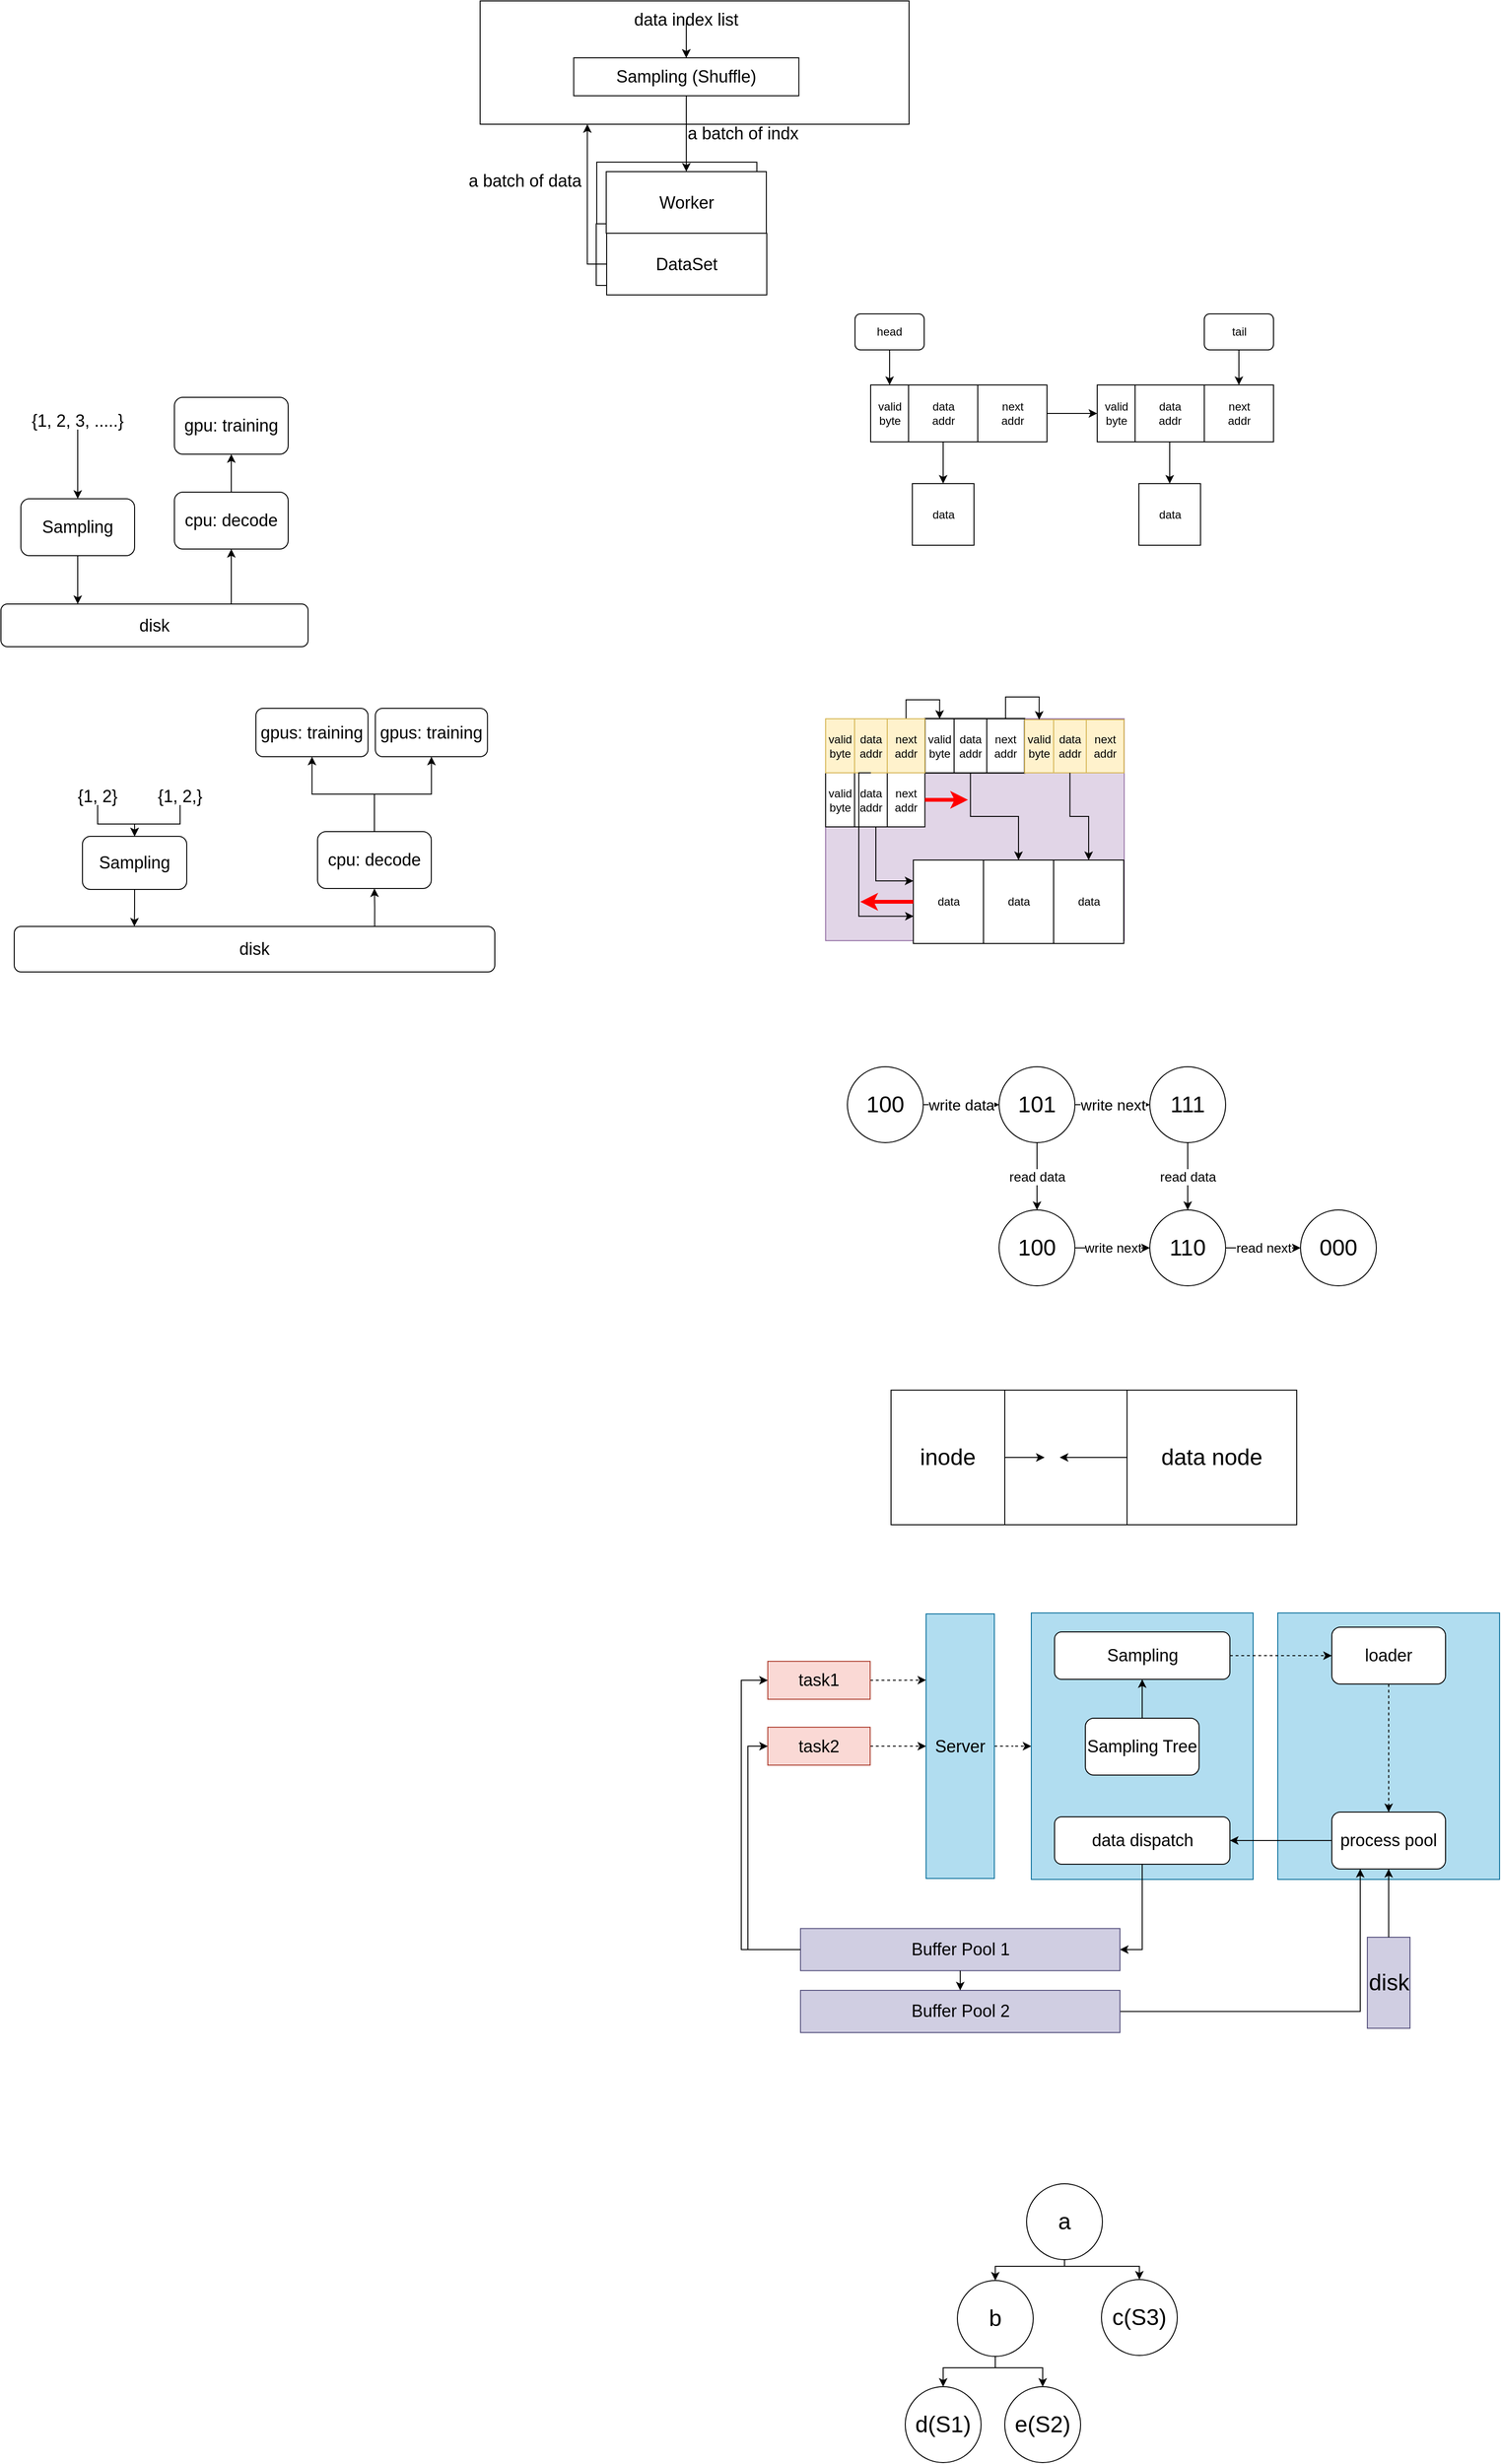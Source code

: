 <mxfile version="14.4.6" type="github">
  <diagram id="9_1sO07OhJ9FRKc1vzgv" name="Page-1">
    <mxGraphModel dx="1715" dy="514" grid="0" gridSize="10" guides="1" tooltips="1" connect="1" arrows="1" fold="1" page="1" pageScale="1" pageWidth="850" pageHeight="1100" math="0" shadow="0">
      <root>
        <mxCell id="0" />
        <mxCell id="1" parent="0" />
        <mxCell id="UMwyM1W5Pn3s6P2YmB9g-111" value="" style="rounded=0;whiteSpace=wrap;html=1;fillColor=#e1d5e7;strokeColor=#9673a6;" parent="1" vertex="1">
          <mxGeometry x="110" y="772" width="315" height="234" as="geometry" />
        </mxCell>
        <mxCell id="2XTefIz1HCk_Dmgl4uMw-26" value="" style="rounded=0;whiteSpace=wrap;html=1;" parent="1" vertex="1">
          <mxGeometry x="-254.49" y="15" width="452.49" height="130" as="geometry" />
        </mxCell>
        <mxCell id="2XTefIz1HCk_Dmgl4uMw-6" style="edgeStyle=orthogonalEdgeStyle;rounded=0;orthogonalLoop=1;jettySize=auto;html=1;entryX=0.5;entryY=0;entryDx=0;entryDy=0;" parent="1" source="2XTefIz1HCk_Dmgl4uMw-3" target="2XTefIz1HCk_Dmgl4uMw-5" edge="1">
          <mxGeometry relative="1" as="geometry" />
        </mxCell>
        <mxCell id="2XTefIz1HCk_Dmgl4uMw-15" value="" style="edgeStyle=orthogonalEdgeStyle;rounded=0;orthogonalLoop=1;jettySize=auto;html=1;" parent="1" source="2XTefIz1HCk_Dmgl4uMw-3" target="2XTefIz1HCk_Dmgl4uMw-5" edge="1">
          <mxGeometry relative="1" as="geometry" />
        </mxCell>
        <mxCell id="2XTefIz1HCk_Dmgl4uMw-3" value="&lt;font style=&quot;font-size: 18px&quot;&gt;data index list&lt;/font&gt;" style="text;html=1;strokeColor=none;fillColor=none;align=center;verticalAlign=middle;whiteSpace=wrap;rounded=0;" parent="1" vertex="1">
          <mxGeometry x="-112" y="35" width="150" as="geometry" />
        </mxCell>
        <mxCell id="2XTefIz1HCk_Dmgl4uMw-5" value="&lt;font style=&quot;font-size: 18px&quot;&gt;Sampling (Shuffle)&lt;/font&gt;" style="rounded=0;whiteSpace=wrap;html=1;" parent="1" vertex="1">
          <mxGeometry x="-155.75" y="75" width="237.5" height="40" as="geometry" />
        </mxCell>
        <mxCell id="2XTefIz1HCk_Dmgl4uMw-19" value="&lt;font style=&quot;font-size: 18px&quot;&gt;a batch of indx&lt;/font&gt;" style="text;html=1;strokeColor=none;fillColor=none;align=center;verticalAlign=middle;whiteSpace=wrap;rounded=0;" parent="1" vertex="1">
          <mxGeometry x="-52" y="155" width="150" as="geometry" />
        </mxCell>
        <mxCell id="2XTefIz1HCk_Dmgl4uMw-30" value="&lt;font style=&quot;font-size: 18px&quot;&gt;a batch of data&lt;/font&gt;" style="text;html=1;strokeColor=none;fillColor=none;align=center;verticalAlign=middle;whiteSpace=wrap;rounded=0;" parent="1" vertex="1">
          <mxGeometry x="-282" y="205" width="150" as="geometry" />
        </mxCell>
        <mxCell id="2XTefIz1HCk_Dmgl4uMw-40" value="" style="group" parent="1" vertex="1" connectable="0">
          <mxGeometry x="-132.0" y="185" width="179.92" height="140" as="geometry" />
        </mxCell>
        <mxCell id="2XTefIz1HCk_Dmgl4uMw-38" value="&lt;span style=&quot;font-size: 18px&quot;&gt;Worker&lt;/span&gt;" style="rounded=0;whiteSpace=wrap;html=1;" parent="2XTefIz1HCk_Dmgl4uMw-40" vertex="1">
          <mxGeometry y="65" width="168.91" height="65" as="geometry" />
        </mxCell>
        <mxCell id="2XTefIz1HCk_Dmgl4uMw-35" value="&lt;span style=&quot;font-size: 18px&quot;&gt;Worker&lt;/span&gt;" style="rounded=0;whiteSpace=wrap;html=1;" parent="2XTefIz1HCk_Dmgl4uMw-40" vertex="1">
          <mxGeometry x="0.55" width="168.91" height="65" as="geometry" />
        </mxCell>
        <mxCell id="2XTefIz1HCk_Dmgl4uMw-36" value="&lt;span style=&quot;font-size: 18px&quot;&gt;Worker&lt;/span&gt;" style="rounded=0;whiteSpace=wrap;html=1;" parent="2XTefIz1HCk_Dmgl4uMw-40" vertex="1">
          <mxGeometry x="10.55" y="10" width="168.91" height="65" as="geometry" />
        </mxCell>
        <mxCell id="2XTefIz1HCk_Dmgl4uMw-37" value="&lt;span style=&quot;font-size: 18px&quot;&gt;DataSet&lt;/span&gt;" style="rounded=0;whiteSpace=wrap;html=1;" parent="2XTefIz1HCk_Dmgl4uMw-40" vertex="1">
          <mxGeometry x="11.01" y="75" width="168.91" height="65" as="geometry" />
        </mxCell>
        <mxCell id="2XTefIz1HCk_Dmgl4uMw-39" style="edgeStyle=orthogonalEdgeStyle;rounded=0;orthogonalLoop=1;jettySize=auto;html=1;exitX=0.5;exitY=1;exitDx=0;exitDy=0;" parent="1" source="2XTefIz1HCk_Dmgl4uMw-5" target="2XTefIz1HCk_Dmgl4uMw-36" edge="1">
          <mxGeometry relative="1" as="geometry" />
        </mxCell>
        <mxCell id="2XTefIz1HCk_Dmgl4uMw-42" style="edgeStyle=orthogonalEdgeStyle;rounded=0;orthogonalLoop=1;jettySize=auto;html=1;entryX=0.25;entryY=1;entryDx=0;entryDy=0;" parent="1" source="2XTefIz1HCk_Dmgl4uMw-37" target="2XTefIz1HCk_Dmgl4uMw-26" edge="1">
          <mxGeometry relative="1" as="geometry">
            <Array as="points">
              <mxPoint x="-141" y="293" />
            </Array>
          </mxGeometry>
        </mxCell>
        <mxCell id="2XTefIz1HCk_Dmgl4uMw-68" value="&lt;font size=&quot;3&quot;&gt;write data&lt;/font&gt;" style="edgeStyle=orthogonalEdgeStyle;rounded=0;orthogonalLoop=1;jettySize=auto;html=1;entryX=0;entryY=0.5;entryDx=0;entryDy=0;" parent="1" source="2XTefIz1HCk_Dmgl4uMw-62" target="2XTefIz1HCk_Dmgl4uMw-63" edge="1">
          <mxGeometry relative="1" as="geometry">
            <Array as="points">
              <mxPoint x="290" y="1179" />
              <mxPoint x="290" y="1179" />
            </Array>
          </mxGeometry>
        </mxCell>
        <mxCell id="2XTefIz1HCk_Dmgl4uMw-62" value="&lt;font style=&quot;font-size: 24px&quot;&gt;100&lt;/font&gt;" style="ellipse;whiteSpace=wrap;html=1;aspect=fixed;" parent="1" vertex="1">
          <mxGeometry x="133" y="1139" width="80" height="80" as="geometry" />
        </mxCell>
        <mxCell id="2XTefIz1HCk_Dmgl4uMw-69" value="&lt;font size=&quot;3&quot;&gt;write next&lt;/font&gt;" style="edgeStyle=orthogonalEdgeStyle;rounded=0;orthogonalLoop=1;jettySize=auto;html=1;" parent="1" source="2XTefIz1HCk_Dmgl4uMw-63" target="2XTefIz1HCk_Dmgl4uMw-65" edge="1">
          <mxGeometry relative="1" as="geometry" />
        </mxCell>
        <mxCell id="2XTefIz1HCk_Dmgl4uMw-70" value="&lt;font style=&quot;font-size: 14px&quot;&gt;read data&lt;/font&gt;" style="edgeStyle=orthogonalEdgeStyle;rounded=0;orthogonalLoop=1;jettySize=auto;html=1;" parent="1" source="2XTefIz1HCk_Dmgl4uMw-63" target="2XTefIz1HCk_Dmgl4uMw-64" edge="1">
          <mxGeometry relative="1" as="geometry" />
        </mxCell>
        <mxCell id="2XTefIz1HCk_Dmgl4uMw-63" value="&lt;font style=&quot;font-size: 24px&quot;&gt;101&lt;/font&gt;" style="ellipse;whiteSpace=wrap;html=1;aspect=fixed;" parent="1" vertex="1">
          <mxGeometry x="293" y="1139" width="80" height="80" as="geometry" />
        </mxCell>
        <mxCell id="2XTefIz1HCk_Dmgl4uMw-71" value="&lt;font style=&quot;font-size: 14px&quot;&gt;write next&lt;/font&gt;" style="edgeStyle=orthogonalEdgeStyle;rounded=0;orthogonalLoop=1;jettySize=auto;html=1;" parent="1" source="2XTefIz1HCk_Dmgl4uMw-64" target="2XTefIz1HCk_Dmgl4uMw-66" edge="1">
          <mxGeometry relative="1" as="geometry" />
        </mxCell>
        <mxCell id="2XTefIz1HCk_Dmgl4uMw-64" value="&lt;font style=&quot;font-size: 24px&quot;&gt;100&lt;/font&gt;" style="ellipse;whiteSpace=wrap;html=1;aspect=fixed;" parent="1" vertex="1">
          <mxGeometry x="293" y="1290" width="80" height="80" as="geometry" />
        </mxCell>
        <mxCell id="2XTefIz1HCk_Dmgl4uMw-72" value="&lt;font style=&quot;font-size: 14px&quot;&gt;read data&lt;/font&gt;" style="edgeStyle=orthogonalEdgeStyle;rounded=0;orthogonalLoop=1;jettySize=auto;html=1;entryX=0.5;entryY=0;entryDx=0;entryDy=0;" parent="1" source="2XTefIz1HCk_Dmgl4uMw-65" target="2XTefIz1HCk_Dmgl4uMw-66" edge="1">
          <mxGeometry relative="1" as="geometry" />
        </mxCell>
        <mxCell id="2XTefIz1HCk_Dmgl4uMw-65" value="&lt;font style=&quot;font-size: 24px&quot;&gt;111&lt;/font&gt;" style="ellipse;whiteSpace=wrap;html=1;aspect=fixed;" parent="1" vertex="1">
          <mxGeometry x="452" y="1139" width="80" height="80" as="geometry" />
        </mxCell>
        <mxCell id="2XTefIz1HCk_Dmgl4uMw-74" value="&lt;font style=&quot;font-size: 14px&quot;&gt;read next&lt;/font&gt;" style="edgeStyle=orthogonalEdgeStyle;rounded=0;orthogonalLoop=1;jettySize=auto;html=1;entryX=0;entryY=0.5;entryDx=0;entryDy=0;" parent="1" source="2XTefIz1HCk_Dmgl4uMw-66" target="2XTefIz1HCk_Dmgl4uMw-67" edge="1">
          <mxGeometry relative="1" as="geometry" />
        </mxCell>
        <mxCell id="2XTefIz1HCk_Dmgl4uMw-66" value="&lt;font style=&quot;font-size: 24px&quot;&gt;110&lt;/font&gt;" style="ellipse;whiteSpace=wrap;html=1;aspect=fixed;" parent="1" vertex="1">
          <mxGeometry x="452" y="1290" width="80" height="80" as="geometry" />
        </mxCell>
        <mxCell id="2XTefIz1HCk_Dmgl4uMw-67" value="&lt;font style=&quot;font-size: 24px&quot;&gt;000&lt;/font&gt;" style="ellipse;whiteSpace=wrap;html=1;aspect=fixed;" parent="1" vertex="1">
          <mxGeometry x="611" y="1290" width="80" height="80" as="geometry" />
        </mxCell>
        <mxCell id="2XTefIz1HCk_Dmgl4uMw-75" value="" style="rounded=0;whiteSpace=wrap;html=1;" parent="1" vertex="1">
          <mxGeometry x="179" y="1480" width="367" height="142" as="geometry" />
        </mxCell>
        <mxCell id="2XTefIz1HCk_Dmgl4uMw-79" style="edgeStyle=orthogonalEdgeStyle;rounded=0;orthogonalLoop=1;jettySize=auto;html=1;exitX=1;exitY=0.5;exitDx=0;exitDy=0;" parent="1" source="2XTefIz1HCk_Dmgl4uMw-76" edge="1">
          <mxGeometry relative="1" as="geometry">
            <mxPoint x="341" y="1551" as="targetPoint" />
          </mxGeometry>
        </mxCell>
        <mxCell id="2XTefIz1HCk_Dmgl4uMw-76" value="&lt;font style=&quot;font-size: 24px&quot;&gt;inode&lt;/font&gt;" style="rounded=0;whiteSpace=wrap;html=1;" parent="1" vertex="1">
          <mxGeometry x="179" y="1480" width="120" height="142" as="geometry" />
        </mxCell>
        <mxCell id="2XTefIz1HCk_Dmgl4uMw-80" style="edgeStyle=orthogonalEdgeStyle;rounded=0;orthogonalLoop=1;jettySize=auto;html=1;exitX=0;exitY=0.5;exitDx=0;exitDy=0;" parent="1" source="2XTefIz1HCk_Dmgl4uMw-77" edge="1">
          <mxGeometry relative="1" as="geometry">
            <mxPoint x="357" y="1551" as="targetPoint" />
          </mxGeometry>
        </mxCell>
        <mxCell id="2XTefIz1HCk_Dmgl4uMw-77" value="&lt;font style=&quot;font-size: 24px&quot;&gt;data node&lt;/font&gt;" style="rounded=0;whiteSpace=wrap;html=1;" parent="1" vertex="1">
          <mxGeometry x="428" y="1480" width="179" height="142" as="geometry" />
        </mxCell>
        <mxCell id="2XTefIz1HCk_Dmgl4uMw-130" value="" style="group" parent="1" vertex="1" connectable="0">
          <mxGeometry x="21" y="1715" width="800" height="442" as="geometry" />
        </mxCell>
        <mxCell id="2XTefIz1HCk_Dmgl4uMw-94" value="" style="group" parent="2XTefIz1HCk_Dmgl4uMw-130" vertex="1" connectable="0">
          <mxGeometry x="170" width="630" height="442" as="geometry" />
        </mxCell>
        <mxCell id="2XTefIz1HCk_Dmgl4uMw-100" style="edgeStyle=orthogonalEdgeStyle;rounded=0;jumpSize=6;orthogonalLoop=1;jettySize=auto;html=1;entryX=0;entryY=0.5;entryDx=0;entryDy=0;dashed=1;startSize=6;endArrow=classic;endFill=1;endSize=6;" parent="2XTefIz1HCk_Dmgl4uMw-94" source="2XTefIz1HCk_Dmgl4uMw-81" target="2XTefIz1HCk_Dmgl4uMw-82" edge="1">
          <mxGeometry relative="1" as="geometry" />
        </mxCell>
        <mxCell id="2XTefIz1HCk_Dmgl4uMw-81" value="&lt;font style=&quot;font-size: 18px&quot;&gt;Server&lt;/font&gt;" style="rounded=0;whiteSpace=wrap;html=1;fillColor=#b1ddf0;strokeColor=#10739e;" parent="2XTefIz1HCk_Dmgl4uMw-94" vertex="1">
          <mxGeometry x="25" y="1" width="72" height="279" as="geometry" />
        </mxCell>
        <mxCell id="2XTefIz1HCk_Dmgl4uMw-82" value="" style="rounded=0;whiteSpace=wrap;html=1;fillColor=#b1ddf0;strokeColor=#10739e;" parent="2XTefIz1HCk_Dmgl4uMw-94" vertex="1">
          <mxGeometry x="136" width="234" height="281" as="geometry" />
        </mxCell>
        <mxCell id="2XTefIz1HCk_Dmgl4uMw-85" value="&lt;font style=&quot;font-size: 18px&quot;&gt;Sampling&lt;/font&gt;" style="rounded=1;whiteSpace=wrap;html=1;" parent="2XTefIz1HCk_Dmgl4uMw-94" vertex="1">
          <mxGeometry x="160.5" y="20" width="185" height="50" as="geometry" />
        </mxCell>
        <mxCell id="2XTefIz1HCk_Dmgl4uMw-127" style="edgeStyle=orthogonalEdgeStyle;rounded=0;jumpSize=6;orthogonalLoop=1;jettySize=auto;html=1;entryX=1;entryY=0.5;entryDx=0;entryDy=0;startSize=6;endArrow=classic;endFill=1;endSize=6;" parent="2XTefIz1HCk_Dmgl4uMw-94" source="2XTefIz1HCk_Dmgl4uMw-86" target="2XTefIz1HCk_Dmgl4uMw-93" edge="1">
          <mxGeometry relative="1" as="geometry" />
        </mxCell>
        <mxCell id="2XTefIz1HCk_Dmgl4uMw-86" value="&lt;font style=&quot;font-size: 18px&quot;&gt;data dispatch&lt;/font&gt;" style="rounded=1;whiteSpace=wrap;html=1;" parent="2XTefIz1HCk_Dmgl4uMw-94" vertex="1">
          <mxGeometry x="160.5" y="215" width="185" height="50" as="geometry" />
        </mxCell>
        <mxCell id="2XTefIz1HCk_Dmgl4uMw-87" value="" style="rounded=0;whiteSpace=wrap;html=1;fillColor=#b1ddf0;strokeColor=#10739e;" parent="2XTefIz1HCk_Dmgl4uMw-94" vertex="1">
          <mxGeometry x="396" width="234" height="281" as="geometry" />
        </mxCell>
        <mxCell id="2XTefIz1HCk_Dmgl4uMw-123" style="edgeStyle=orthogonalEdgeStyle;rounded=0;jumpSize=6;orthogonalLoop=1;jettySize=auto;html=1;dashed=1;startSize=6;endArrow=classic;endFill=1;endSize=6;" parent="2XTefIz1HCk_Dmgl4uMw-94" source="2XTefIz1HCk_Dmgl4uMw-89" target="2XTefIz1HCk_Dmgl4uMw-90" edge="1">
          <mxGeometry relative="1" as="geometry" />
        </mxCell>
        <mxCell id="2XTefIz1HCk_Dmgl4uMw-89" value="&lt;font style=&quot;font-size: 18px&quot;&gt;loader&lt;/font&gt;" style="rounded=1;whiteSpace=wrap;html=1;" parent="2XTefIz1HCk_Dmgl4uMw-94" vertex="1">
          <mxGeometry x="453" y="15" width="120" height="60" as="geometry" />
        </mxCell>
        <mxCell id="2XTefIz1HCk_Dmgl4uMw-124" style="edgeStyle=orthogonalEdgeStyle;rounded=0;jumpSize=6;orthogonalLoop=1;jettySize=auto;html=1;entryX=1;entryY=0.5;entryDx=0;entryDy=0;startSize=6;endArrow=classic;endFill=1;endSize=6;" parent="2XTefIz1HCk_Dmgl4uMw-94" source="2XTefIz1HCk_Dmgl4uMw-90" target="2XTefIz1HCk_Dmgl4uMw-86" edge="1">
          <mxGeometry relative="1" as="geometry" />
        </mxCell>
        <mxCell id="2XTefIz1HCk_Dmgl4uMw-90" value="&lt;font style=&quot;font-size: 18px&quot;&gt;process pool&lt;/font&gt;" style="rounded=1;whiteSpace=wrap;html=1;" parent="2XTefIz1HCk_Dmgl4uMw-94" vertex="1">
          <mxGeometry x="453" y="210" width="120" height="60" as="geometry" />
        </mxCell>
        <mxCell id="2XTefIz1HCk_Dmgl4uMw-93" value="&lt;font style=&quot;font-size: 18px&quot;&gt;Buffer Pool 1&lt;/font&gt;" style="rounded=0;whiteSpace=wrap;html=1;fillColor=#d0cee2;strokeColor=#56517e;" parent="2XTefIz1HCk_Dmgl4uMw-94" vertex="1">
          <mxGeometry x="-107.5" y="332.75" width="337" height="44.5" as="geometry" />
        </mxCell>
        <mxCell id="2XTefIz1HCk_Dmgl4uMw-119" style="edgeStyle=orthogonalEdgeStyle;rounded=0;jumpSize=6;orthogonalLoop=1;jettySize=auto;html=1;entryX=0;entryY=0.5;entryDx=0;entryDy=0;dashed=1;startSize=6;endArrow=classic;endFill=1;endSize=6;" parent="2XTefIz1HCk_Dmgl4uMw-94" source="2XTefIz1HCk_Dmgl4uMw-85" target="2XTefIz1HCk_Dmgl4uMw-89" edge="1">
          <mxGeometry relative="1" as="geometry" />
        </mxCell>
        <mxCell id="geJMSuZulplkEZxOENzH-71" style="edgeStyle=orthogonalEdgeStyle;rounded=0;orthogonalLoop=1;jettySize=auto;html=1;" edge="1" parent="2XTefIz1HCk_Dmgl4uMw-94" source="geJMSuZulplkEZxOENzH-69" target="2XTefIz1HCk_Dmgl4uMw-85">
          <mxGeometry relative="1" as="geometry" />
        </mxCell>
        <mxCell id="geJMSuZulplkEZxOENzH-69" value="&lt;font style=&quot;font-size: 18px&quot;&gt;Sampling Tree&lt;/font&gt;" style="rounded=1;whiteSpace=wrap;html=1;" vertex="1" parent="2XTefIz1HCk_Dmgl4uMw-94">
          <mxGeometry x="193" y="111" width="120" height="60" as="geometry" />
        </mxCell>
        <mxCell id="2XTefIz1HCk_Dmgl4uMw-91" value="&lt;font style=&quot;font-size: 24px&quot;&gt;disk&lt;/font&gt;" style="rounded=0;whiteSpace=wrap;html=1;fillColor=#d0cee2;strokeColor=#56517e;" parent="2XTefIz1HCk_Dmgl4uMw-94" vertex="1">
          <mxGeometry x="490.5" y="342" width="45" height="96" as="geometry" />
        </mxCell>
        <mxCell id="2XTefIz1HCk_Dmgl4uMw-125" style="edgeStyle=orthogonalEdgeStyle;rounded=0;jumpSize=6;orthogonalLoop=1;jettySize=auto;html=1;startSize=6;endArrow=classic;endFill=1;endSize=6;" parent="2XTefIz1HCk_Dmgl4uMw-94" source="2XTefIz1HCk_Dmgl4uMw-91" target="2XTefIz1HCk_Dmgl4uMw-90" edge="1">
          <mxGeometry relative="1" as="geometry" />
        </mxCell>
        <mxCell id="2XTefIz1HCk_Dmgl4uMw-97" style="edgeStyle=orthogonalEdgeStyle;rounded=0;orthogonalLoop=1;jettySize=auto;html=1;entryX=0;entryY=0.25;entryDx=0;entryDy=0;dashed=1;endSize=6;startSize=6;jumpSize=6;endArrow=classic;endFill=1;" parent="2XTefIz1HCk_Dmgl4uMw-130" source="2XTefIz1HCk_Dmgl4uMw-95" target="2XTefIz1HCk_Dmgl4uMw-81" edge="1">
          <mxGeometry relative="1" as="geometry" />
        </mxCell>
        <mxCell id="2XTefIz1HCk_Dmgl4uMw-95" value="&lt;font style=&quot;font-size: 18px&quot;&gt;task1&lt;/font&gt;" style="rounded=0;whiteSpace=wrap;html=1;fillColor=#fad9d5;strokeColor=#ae4132;" parent="2XTefIz1HCk_Dmgl4uMw-130" vertex="1">
          <mxGeometry x="28" y="51" width="108" height="40" as="geometry" />
        </mxCell>
        <mxCell id="2XTefIz1HCk_Dmgl4uMw-98" style="edgeStyle=orthogonalEdgeStyle;rounded=0;orthogonalLoop=1;jettySize=auto;html=1;dashed=1;" parent="2XTefIz1HCk_Dmgl4uMw-130" source="2XTefIz1HCk_Dmgl4uMw-96" target="2XTefIz1HCk_Dmgl4uMw-81" edge="1">
          <mxGeometry relative="1" as="geometry" />
        </mxCell>
        <mxCell id="2XTefIz1HCk_Dmgl4uMw-96" value="&lt;font style=&quot;font-size: 18px&quot;&gt;task2&lt;/font&gt;" style="rounded=0;whiteSpace=wrap;html=1;fillColor=#fad9d5;strokeColor=#ae4132;" parent="2XTefIz1HCk_Dmgl4uMw-130" vertex="1">
          <mxGeometry x="28" y="120.5" width="108" height="40" as="geometry" />
        </mxCell>
        <mxCell id="2XTefIz1HCk_Dmgl4uMw-128" style="edgeStyle=orthogonalEdgeStyle;rounded=0;jumpSize=6;orthogonalLoop=1;jettySize=auto;html=1;entryX=0;entryY=0.5;entryDx=0;entryDy=0;startSize=6;endArrow=classic;endFill=1;endSize=6;" parent="2XTefIz1HCk_Dmgl4uMw-130" source="2XTefIz1HCk_Dmgl4uMw-93" target="2XTefIz1HCk_Dmgl4uMw-96" edge="1">
          <mxGeometry relative="1" as="geometry">
            <Array as="points">
              <mxPoint x="7" y="356" />
              <mxPoint x="7" y="141" />
            </Array>
          </mxGeometry>
        </mxCell>
        <mxCell id="2XTefIz1HCk_Dmgl4uMw-129" style="edgeStyle=orthogonalEdgeStyle;rounded=0;jumpSize=6;orthogonalLoop=1;jettySize=auto;html=1;entryX=0;entryY=0.5;entryDx=0;entryDy=0;startSize=6;endArrow=classic;endFill=1;endSize=6;" parent="2XTefIz1HCk_Dmgl4uMw-130" source="2XTefIz1HCk_Dmgl4uMw-93" target="2XTefIz1HCk_Dmgl4uMw-95" edge="1">
          <mxGeometry relative="1" as="geometry">
            <Array as="points">
              <mxPoint y="356" />
              <mxPoint y="71" />
            </Array>
          </mxGeometry>
        </mxCell>
        <mxCell id="UMwyM1W5Pn3s6P2YmB9g-53" value="" style="group" parent="1" vertex="1" connectable="0">
          <mxGeometry x="110" y="772" width="425" height="260" as="geometry" />
        </mxCell>
        <mxCell id="UMwyM1W5Pn3s6P2YmB9g-77" value="" style="group;strokeWidth=2;shadow=0;fillColor=#f5f5f5;strokeColor=#666666;fontColor=#333333;" parent="UMwyM1W5Pn3s6P2YmB9g-53" vertex="1" connectable="0">
          <mxGeometry x="105" width="104.73" height="57" as="geometry" />
        </mxCell>
        <mxCell id="UMwyM1W5Pn3s6P2YmB9g-125" value="" style="group" parent="UMwyM1W5Pn3s6P2YmB9g-77" vertex="1" connectable="0">
          <mxGeometry width="104.73" height="57" as="geometry" />
        </mxCell>
        <mxCell id="UMwyM1W5Pn3s6P2YmB9g-73" value="valid&lt;br&gt;byte" style="rounded=0;whiteSpace=wrap;html=1;" parent="UMwyM1W5Pn3s6P2YmB9g-125" vertex="1">
          <mxGeometry width="30.538" height="57" as="geometry" />
        </mxCell>
        <mxCell id="UMwyM1W5Pn3s6P2YmB9g-74" value="data&lt;br&gt;addr" style="rounded=0;whiteSpace=wrap;html=1;" parent="UMwyM1W5Pn3s6P2YmB9g-125" vertex="1">
          <mxGeometry x="30.54" width="34.46" height="57" as="geometry" />
        </mxCell>
        <mxCell id="UMwyM1W5Pn3s6P2YmB9g-75" value="next&lt;br&gt;addr" style="rounded=0;whiteSpace=wrap;html=1;" parent="UMwyM1W5Pn3s6P2YmB9g-125" vertex="1">
          <mxGeometry x="65" width="39.73" height="57" as="geometry" />
        </mxCell>
        <mxCell id="UMwyM1W5Pn3s6P2YmB9g-79" value="data" style="rounded=0;whiteSpace=wrap;html=1;" parent="UMwyM1W5Pn3s6P2YmB9g-53" vertex="1">
          <mxGeometry x="166.54" y="149" width="74" height="88" as="geometry" />
        </mxCell>
        <mxCell id="UMwyM1W5Pn3s6P2YmB9g-91" value="data" style="rounded=0;whiteSpace=wrap;html=1;" parent="UMwyM1W5Pn3s6P2YmB9g-53" vertex="1">
          <mxGeometry x="240.54" y="149" width="74" height="88" as="geometry" />
        </mxCell>
        <mxCell id="UMwyM1W5Pn3s6P2YmB9g-92" value="data" style="rounded=0;whiteSpace=wrap;html=1;" parent="UMwyM1W5Pn3s6P2YmB9g-53" vertex="1">
          <mxGeometry x="92.54" y="149" width="74" height="88" as="geometry" />
        </mxCell>
        <mxCell id="UMwyM1W5Pn3s6P2YmB9g-94" value="" style="group;fillColor=#fff2cc;strokeColor=#d6b656;" parent="UMwyM1W5Pn3s6P2YmB9g-53" vertex="1" connectable="0">
          <mxGeometry x="210" y="1" width="104.73" height="56" as="geometry" />
        </mxCell>
        <mxCell id="UMwyM1W5Pn3s6P2YmB9g-95" value="valid&lt;br&gt;byte" style="rounded=0;whiteSpace=wrap;html=1;fillColor=#fff2cc;strokeColor=#d6b656;" parent="UMwyM1W5Pn3s6P2YmB9g-94" vertex="1">
          <mxGeometry width="30.538" height="56" as="geometry" />
        </mxCell>
        <mxCell id="UMwyM1W5Pn3s6P2YmB9g-96" value="data&lt;br&gt;addr" style="rounded=0;whiteSpace=wrap;html=1;fillColor=#fff2cc;strokeColor=#d6b656;" parent="UMwyM1W5Pn3s6P2YmB9g-94" vertex="1">
          <mxGeometry x="30.54" width="34.46" height="56" as="geometry" />
        </mxCell>
        <mxCell id="UMwyM1W5Pn3s6P2YmB9g-97" value="next&lt;br&gt;addr" style="rounded=0;whiteSpace=wrap;html=1;fillColor=#fff2cc;strokeColor=#d6b656;" parent="UMwyM1W5Pn3s6P2YmB9g-94" vertex="1">
          <mxGeometry x="65.0" width="39.73" height="56" as="geometry" />
        </mxCell>
        <mxCell id="UMwyM1W5Pn3s6P2YmB9g-99" value="" style="group" parent="UMwyM1W5Pn3s6P2YmB9g-53" vertex="1" connectable="0">
          <mxGeometry y="57" width="104.73" height="57" as="geometry" />
        </mxCell>
        <mxCell id="UMwyM1W5Pn3s6P2YmB9g-100" value="valid&lt;br&gt;byte" style="rounded=0;whiteSpace=wrap;html=1;" parent="UMwyM1W5Pn3s6P2YmB9g-99" vertex="1">
          <mxGeometry width="30.538" height="57" as="geometry" />
        </mxCell>
        <mxCell id="UMwyM1W5Pn3s6P2YmB9g-101" value="data&lt;br&gt;addr" style="rounded=0;whiteSpace=wrap;html=1;" parent="UMwyM1W5Pn3s6P2YmB9g-99" vertex="1">
          <mxGeometry x="30.54" width="34.46" height="57" as="geometry" />
        </mxCell>
        <mxCell id="UMwyM1W5Pn3s6P2YmB9g-102" value="next&lt;br&gt;addr" style="rounded=0;whiteSpace=wrap;html=1;" parent="UMwyM1W5Pn3s6P2YmB9g-99" vertex="1">
          <mxGeometry x="65" width="39.73" height="57" as="geometry" />
        </mxCell>
        <mxCell id="UMwyM1W5Pn3s6P2YmB9g-107" style="edgeStyle=orthogonalEdgeStyle;rounded=0;orthogonalLoop=1;jettySize=auto;html=1;" parent="UMwyM1W5Pn3s6P2YmB9g-53" source="UMwyM1W5Pn3s6P2YmB9g-96" target="UMwyM1W5Pn3s6P2YmB9g-91" edge="1">
          <mxGeometry relative="1" as="geometry" />
        </mxCell>
        <mxCell id="UMwyM1W5Pn3s6P2YmB9g-108" style="edgeStyle=orthogonalEdgeStyle;rounded=0;orthogonalLoop=1;jettySize=auto;html=1;exitX=0.5;exitY=1;exitDx=0;exitDy=0;" parent="UMwyM1W5Pn3s6P2YmB9g-53" source="UMwyM1W5Pn3s6P2YmB9g-74" target="UMwyM1W5Pn3s6P2YmB9g-79" edge="1">
          <mxGeometry relative="1" as="geometry" />
        </mxCell>
        <mxCell id="UMwyM1W5Pn3s6P2YmB9g-119" style="edgeStyle=orthogonalEdgeStyle;rounded=0;orthogonalLoop=1;jettySize=auto;html=1;entryX=0.5;entryY=0;entryDx=0;entryDy=0;" parent="UMwyM1W5Pn3s6P2YmB9g-53" source="UMwyM1W5Pn3s6P2YmB9g-57" target="UMwyM1W5Pn3s6P2YmB9g-73" edge="1">
          <mxGeometry relative="1" as="geometry">
            <Array as="points">
              <mxPoint x="85" y="-20" />
              <mxPoint x="120" y="-20" />
            </Array>
          </mxGeometry>
        </mxCell>
        <mxCell id="UMwyM1W5Pn3s6P2YmB9g-120" style="edgeStyle=orthogonalEdgeStyle;rounded=0;orthogonalLoop=1;jettySize=auto;html=1;entryX=0.5;entryY=0;entryDx=0;entryDy=0;" parent="UMwyM1W5Pn3s6P2YmB9g-53" source="UMwyM1W5Pn3s6P2YmB9g-75" target="UMwyM1W5Pn3s6P2YmB9g-95" edge="1">
          <mxGeometry relative="1" as="geometry">
            <Array as="points">
              <mxPoint x="190" y="-23" />
              <mxPoint x="225" y="-23" />
            </Array>
          </mxGeometry>
        </mxCell>
        <mxCell id="UMwyM1W5Pn3s6P2YmB9g-54" value="" style="group;strokeWidth=3;" parent="UMwyM1W5Pn3s6P2YmB9g-53" vertex="1" connectable="0">
          <mxGeometry width="142" height="57" as="geometry" />
        </mxCell>
        <mxCell id="UMwyM1W5Pn3s6P2YmB9g-55" value="valid&lt;br&gt;byte" style="rounded=0;whiteSpace=wrap;html=1;fillColor=#fff2cc;strokeColor=#d6b656;" parent="UMwyM1W5Pn3s6P2YmB9g-54" vertex="1">
          <mxGeometry width="30.538" height="57" as="geometry" />
        </mxCell>
        <mxCell id="UMwyM1W5Pn3s6P2YmB9g-56" value="data&lt;br&gt;addr" style="rounded=0;whiteSpace=wrap;html=1;fillColor=#fff2cc;strokeColor=#d6b656;" parent="UMwyM1W5Pn3s6P2YmB9g-54" vertex="1">
          <mxGeometry x="30.54" width="34.46" height="57" as="geometry" />
        </mxCell>
        <mxCell id="UMwyM1W5Pn3s6P2YmB9g-57" value="next&lt;br&gt;addr" style="rounded=0;whiteSpace=wrap;html=1;fillColor=#fff2cc;strokeColor=#d6b656;" parent="UMwyM1W5Pn3s6P2YmB9g-54" vertex="1">
          <mxGeometry x="65" width="39.73" height="57" as="geometry" />
        </mxCell>
        <mxCell id="UMwyM1W5Pn3s6P2YmB9g-123" style="edgeStyle=orthogonalEdgeStyle;rounded=0;orthogonalLoop=1;jettySize=auto;html=1;entryX=0;entryY=0.25;entryDx=0;entryDy=0;" parent="UMwyM1W5Pn3s6P2YmB9g-53" source="UMwyM1W5Pn3s6P2YmB9g-101" target="UMwyM1W5Pn3s6P2YmB9g-92" edge="1">
          <mxGeometry relative="1" as="geometry">
            <Array as="points">
              <mxPoint x="53" y="171" />
            </Array>
          </mxGeometry>
        </mxCell>
        <mxCell id="geJMSuZulplkEZxOENzH-82" style="edgeStyle=orthogonalEdgeStyle;rounded=0;orthogonalLoop=1;jettySize=auto;html=1;exitX=0.5;exitY=0;exitDx=0;exitDy=0;entryX=0.004;entryY=0.673;entryDx=0;entryDy=0;entryPerimeter=0;strokeWidth=1;" edge="1" parent="UMwyM1W5Pn3s6P2YmB9g-53" source="UMwyM1W5Pn3s6P2YmB9g-101" target="UMwyM1W5Pn3s6P2YmB9g-92">
          <mxGeometry relative="1" as="geometry">
            <Array as="points">
              <mxPoint x="35" y="57" />
              <mxPoint x="35" y="208" />
            </Array>
          </mxGeometry>
        </mxCell>
        <mxCell id="2XTefIz1HCk_Dmgl4uMw-46" value="" style="group" parent="1" vertex="1" connectable="0">
          <mxGeometry x="157.5" y="420" width="186" height="60" as="geometry" />
        </mxCell>
        <mxCell id="2XTefIz1HCk_Dmgl4uMw-43" value="valid&lt;br&gt;byte" style="rounded=0;whiteSpace=wrap;html=1;" parent="2XTefIz1HCk_Dmgl4uMw-46" vertex="1">
          <mxGeometry width="40" height="60" as="geometry" />
        </mxCell>
        <mxCell id="2XTefIz1HCk_Dmgl4uMw-44" value="data&lt;br&gt;addr" style="rounded=0;whiteSpace=wrap;html=1;" parent="2XTefIz1HCk_Dmgl4uMw-46" vertex="1">
          <mxGeometry x="40" width="73" height="60" as="geometry" />
        </mxCell>
        <mxCell id="2XTefIz1HCk_Dmgl4uMw-45" value="next&lt;br&gt;addr" style="rounded=0;whiteSpace=wrap;html=1;" parent="2XTefIz1HCk_Dmgl4uMw-46" vertex="1">
          <mxGeometry x="113" width="73" height="60" as="geometry" />
        </mxCell>
        <mxCell id="2XTefIz1HCk_Dmgl4uMw-47" value="" style="group" parent="1" vertex="1" connectable="0">
          <mxGeometry x="396.5" y="420" width="186" height="60" as="geometry" />
        </mxCell>
        <mxCell id="2XTefIz1HCk_Dmgl4uMw-48" value="valid&lt;br&gt;byte" style="rounded=0;whiteSpace=wrap;html=1;" parent="2XTefIz1HCk_Dmgl4uMw-47" vertex="1">
          <mxGeometry width="40" height="60" as="geometry" />
        </mxCell>
        <mxCell id="2XTefIz1HCk_Dmgl4uMw-49" value="data&lt;br&gt;addr" style="rounded=0;whiteSpace=wrap;html=1;" parent="2XTefIz1HCk_Dmgl4uMw-47" vertex="1">
          <mxGeometry x="40" width="73" height="60" as="geometry" />
        </mxCell>
        <mxCell id="2XTefIz1HCk_Dmgl4uMw-50" value="next&lt;br&gt;addr" style="rounded=0;whiteSpace=wrap;html=1;" parent="2XTefIz1HCk_Dmgl4uMw-47" vertex="1">
          <mxGeometry x="113" width="73" height="60" as="geometry" />
        </mxCell>
        <mxCell id="2XTefIz1HCk_Dmgl4uMw-52" style="edgeStyle=orthogonalEdgeStyle;rounded=0;orthogonalLoop=1;jettySize=auto;html=1;entryX=0;entryY=0.5;entryDx=0;entryDy=0;" parent="1" source="2XTefIz1HCk_Dmgl4uMw-45" target="2XTefIz1HCk_Dmgl4uMw-48" edge="1">
          <mxGeometry relative="1" as="geometry" />
        </mxCell>
        <mxCell id="2XTefIz1HCk_Dmgl4uMw-53" style="edgeStyle=orthogonalEdgeStyle;rounded=0;orthogonalLoop=1;jettySize=auto;html=1;" parent="1" source="2XTefIz1HCk_Dmgl4uMw-44" target="2XTefIz1HCk_Dmgl4uMw-54" edge="1">
          <mxGeometry relative="1" as="geometry">
            <mxPoint x="234" y="518.944" as="targetPoint" />
          </mxGeometry>
        </mxCell>
        <mxCell id="2XTefIz1HCk_Dmgl4uMw-56" style="edgeStyle=orthogonalEdgeStyle;rounded=0;orthogonalLoop=1;jettySize=auto;html=1;entryX=0.5;entryY=0;entryDx=0;entryDy=0;" parent="1" source="2XTefIz1HCk_Dmgl4uMw-49" target="2XTefIz1HCk_Dmgl4uMw-55" edge="1">
          <mxGeometry relative="1" as="geometry" />
        </mxCell>
        <mxCell id="2XTefIz1HCk_Dmgl4uMw-59" style="edgeStyle=orthogonalEdgeStyle;rounded=0;orthogonalLoop=1;jettySize=auto;html=1;" parent="1" source="2XTefIz1HCk_Dmgl4uMw-58" target="2XTefIz1HCk_Dmgl4uMw-43" edge="1">
          <mxGeometry relative="1" as="geometry" />
        </mxCell>
        <mxCell id="2XTefIz1HCk_Dmgl4uMw-58" value="head" style="rounded=1;whiteSpace=wrap;html=1;" parent="1" vertex="1">
          <mxGeometry x="141" y="345" width="73" height="38" as="geometry" />
        </mxCell>
        <mxCell id="2XTefIz1HCk_Dmgl4uMw-61" style="edgeStyle=orthogonalEdgeStyle;rounded=0;orthogonalLoop=1;jettySize=auto;html=1;entryX=0.5;entryY=0;entryDx=0;entryDy=0;" parent="1" source="2XTefIz1HCk_Dmgl4uMw-60" target="2XTefIz1HCk_Dmgl4uMw-50" edge="1">
          <mxGeometry relative="1" as="geometry" />
        </mxCell>
        <mxCell id="2XTefIz1HCk_Dmgl4uMw-60" value="tail" style="rounded=1;whiteSpace=wrap;html=1;" parent="1" vertex="1">
          <mxGeometry x="509.5" y="345" width="73" height="38" as="geometry" />
        </mxCell>
        <mxCell id="2XTefIz1HCk_Dmgl4uMw-54" value="data" style="whiteSpace=wrap;html=1;aspect=fixed;" parent="1" vertex="1">
          <mxGeometry x="201.5" y="524" width="65" height="65" as="geometry" />
        </mxCell>
        <mxCell id="2XTefIz1HCk_Dmgl4uMw-55" value="data" style="whiteSpace=wrap;html=1;aspect=fixed;" parent="1" vertex="1">
          <mxGeometry x="440.5" y="524" width="65" height="65" as="geometry" />
        </mxCell>
        <mxCell id="geJMSuZulplkEZxOENzH-7" style="edgeStyle=orthogonalEdgeStyle;rounded=0;orthogonalLoop=1;jettySize=auto;html=1;exitX=0.75;exitY=0;exitDx=0;exitDy=0;" edge="1" parent="1" source="geJMSuZulplkEZxOENzH-1" target="geJMSuZulplkEZxOENzH-2">
          <mxGeometry relative="1" as="geometry" />
        </mxCell>
        <mxCell id="geJMSuZulplkEZxOENzH-1" value="&lt;font style=&quot;font-size: 18px&quot;&gt;disk&lt;/font&gt;" style="rounded=1;whiteSpace=wrap;html=1;" vertex="1" parent="1">
          <mxGeometry x="-760" y="651" width="324" height="45" as="geometry" />
        </mxCell>
        <mxCell id="geJMSuZulplkEZxOENzH-13" style="edgeStyle=orthogonalEdgeStyle;rounded=0;orthogonalLoop=1;jettySize=auto;html=1;entryX=0.5;entryY=1;entryDx=0;entryDy=0;" edge="1" parent="1" source="geJMSuZulplkEZxOENzH-2" target="geJMSuZulplkEZxOENzH-11">
          <mxGeometry relative="1" as="geometry" />
        </mxCell>
        <mxCell id="geJMSuZulplkEZxOENzH-2" value="&lt;font style=&quot;font-size: 18px&quot;&gt;cpu: decode&lt;/font&gt;" style="rounded=1;whiteSpace=wrap;html=1;" vertex="1" parent="1">
          <mxGeometry x="-577" y="533" width="120" height="60" as="geometry" />
        </mxCell>
        <mxCell id="geJMSuZulplkEZxOENzH-6" style="edgeStyle=orthogonalEdgeStyle;rounded=0;orthogonalLoop=1;jettySize=auto;html=1;entryX=0.25;entryY=0;entryDx=0;entryDy=0;" edge="1" parent="1" source="geJMSuZulplkEZxOENzH-3" target="geJMSuZulplkEZxOENzH-1">
          <mxGeometry relative="1" as="geometry" />
        </mxCell>
        <mxCell id="geJMSuZulplkEZxOENzH-3" value="&lt;font style=&quot;font-size: 18px&quot;&gt;Sampling&lt;/font&gt;" style="rounded=1;whiteSpace=wrap;html=1;" vertex="1" parent="1">
          <mxGeometry x="-739" y="540" width="120" height="60" as="geometry" />
        </mxCell>
        <mxCell id="geJMSuZulplkEZxOENzH-5" style="edgeStyle=orthogonalEdgeStyle;rounded=0;orthogonalLoop=1;jettySize=auto;html=1;" edge="1" parent="1" source="geJMSuZulplkEZxOENzH-4" target="geJMSuZulplkEZxOENzH-3">
          <mxGeometry relative="1" as="geometry" />
        </mxCell>
        <mxCell id="geJMSuZulplkEZxOENzH-4" value="&lt;font style=&quot;font-size: 18px&quot;&gt;{1, 2, 3, .....}&lt;/font&gt;" style="text;html=1;strokeColor=none;fillColor=none;align=center;verticalAlign=middle;whiteSpace=wrap;rounded=0;" vertex="1" parent="1">
          <mxGeometry x="-742" y="448" width="126" height="19" as="geometry" />
        </mxCell>
        <mxCell id="geJMSuZulplkEZxOENzH-11" value="&lt;span style=&quot;font-size: 18px&quot;&gt;gpu: training&lt;/span&gt;" style="rounded=1;whiteSpace=wrap;html=1;" vertex="1" parent="1">
          <mxGeometry x="-577" y="433" width="120" height="60" as="geometry" />
        </mxCell>
        <mxCell id="geJMSuZulplkEZxOENzH-66" style="edgeStyle=orthogonalEdgeStyle;rounded=0;orthogonalLoop=1;jettySize=auto;html=1;exitX=0.75;exitY=0;exitDx=0;exitDy=0;entryX=0.5;entryY=1;entryDx=0;entryDy=0;" edge="1" parent="1" source="geJMSuZulplkEZxOENzH-23" target="geJMSuZulplkEZxOENzH-64">
          <mxGeometry relative="1" as="geometry" />
        </mxCell>
        <mxCell id="geJMSuZulplkEZxOENzH-23" value="&lt;font style=&quot;font-size: 18px&quot;&gt;disk&lt;/font&gt;" style="rounded=1;whiteSpace=wrap;html=1;" vertex="1" parent="1">
          <mxGeometry x="-746" y="991" width="507" height="48" as="geometry" />
        </mxCell>
        <mxCell id="geJMSuZulplkEZxOENzH-63" style="edgeStyle=orthogonalEdgeStyle;rounded=0;orthogonalLoop=1;jettySize=auto;html=1;entryX=0.25;entryY=0;entryDx=0;entryDy=0;" edge="1" parent="1" source="geJMSuZulplkEZxOENzH-27" target="geJMSuZulplkEZxOENzH-23">
          <mxGeometry relative="1" as="geometry" />
        </mxCell>
        <mxCell id="geJMSuZulplkEZxOENzH-27" value="&lt;font style=&quot;font-size: 18px&quot;&gt;Sampling&lt;/font&gt;" style="rounded=1;whiteSpace=wrap;html=1;" vertex="1" parent="1">
          <mxGeometry x="-674" y="896" width="110" height="56" as="geometry" />
        </mxCell>
        <mxCell id="geJMSuZulplkEZxOENzH-62" style="edgeStyle=orthogonalEdgeStyle;rounded=0;orthogonalLoop=1;jettySize=auto;html=1;entryX=0.5;entryY=0;entryDx=0;entryDy=0;" edge="1" parent="1" source="geJMSuZulplkEZxOENzH-29" target="geJMSuZulplkEZxOENzH-27">
          <mxGeometry relative="1" as="geometry" />
        </mxCell>
        <mxCell id="geJMSuZulplkEZxOENzH-29" value="&lt;font style=&quot;font-size: 18px&quot;&gt;{1, 2,}&lt;/font&gt;" style="text;html=1;strokeColor=none;fillColor=none;align=center;verticalAlign=middle;whiteSpace=wrap;rounded=0;" vertex="1" parent="1">
          <mxGeometry x="-634" y="844" width="126" height="19" as="geometry" />
        </mxCell>
        <mxCell id="geJMSuZulplkEZxOENzH-30" value="&lt;span style=&quot;font-size: 18px&quot;&gt;gpus: training&lt;/span&gt;" style="rounded=1;whiteSpace=wrap;html=1;" vertex="1" parent="1">
          <mxGeometry x="-491" y="761" width="118.25" height="51" as="geometry" />
        </mxCell>
        <mxCell id="geJMSuZulplkEZxOENzH-32" style="edgeStyle=orthogonalEdgeStyle;rounded=0;orthogonalLoop=1;jettySize=auto;html=1;exitX=0.5;exitY=1;exitDx=0;exitDy=0;" edge="1" parent="1" source="geJMSuZulplkEZxOENzH-29" target="geJMSuZulplkEZxOENzH-29">
          <mxGeometry relative="1" as="geometry" />
        </mxCell>
        <mxCell id="geJMSuZulplkEZxOENzH-61" style="edgeStyle=orthogonalEdgeStyle;rounded=0;orthogonalLoop=1;jettySize=auto;html=1;entryX=0.5;entryY=0;entryDx=0;entryDy=0;" edge="1" parent="1" source="geJMSuZulplkEZxOENzH-35" target="geJMSuZulplkEZxOENzH-27">
          <mxGeometry relative="1" as="geometry" />
        </mxCell>
        <mxCell id="geJMSuZulplkEZxOENzH-35" value="&lt;font style=&quot;font-size: 18px&quot;&gt;{1, 2}&lt;/font&gt;" style="text;html=1;strokeColor=none;fillColor=none;align=center;verticalAlign=middle;whiteSpace=wrap;rounded=0;" vertex="1" parent="1">
          <mxGeometry x="-721" y="844" width="126" height="19" as="geometry" />
        </mxCell>
        <mxCell id="geJMSuZulplkEZxOENzH-56" value="&lt;span style=&quot;font-size: 18px&quot;&gt;gpus: training&lt;/span&gt;" style="rounded=1;whiteSpace=wrap;html=1;" vertex="1" parent="1">
          <mxGeometry x="-365" y="761" width="118.25" height="51" as="geometry" />
        </mxCell>
        <mxCell id="geJMSuZulplkEZxOENzH-67" style="edgeStyle=orthogonalEdgeStyle;rounded=0;orthogonalLoop=1;jettySize=auto;html=1;" edge="1" parent="1" source="geJMSuZulplkEZxOENzH-64" target="geJMSuZulplkEZxOENzH-30">
          <mxGeometry relative="1" as="geometry" />
        </mxCell>
        <mxCell id="geJMSuZulplkEZxOENzH-68" style="edgeStyle=orthogonalEdgeStyle;rounded=0;orthogonalLoop=1;jettySize=auto;html=1;" edge="1" parent="1" source="geJMSuZulplkEZxOENzH-64" target="geJMSuZulplkEZxOENzH-56">
          <mxGeometry relative="1" as="geometry" />
        </mxCell>
        <mxCell id="geJMSuZulplkEZxOENzH-64" value="&lt;font style=&quot;font-size: 18px&quot;&gt;cpu: decode&lt;/font&gt;" style="rounded=1;whiteSpace=wrap;html=1;" vertex="1" parent="1">
          <mxGeometry x="-426" y="891" width="120" height="60" as="geometry" />
        </mxCell>
        <mxCell id="geJMSuZulplkEZxOENzH-78" style="edgeStyle=orthogonalEdgeStyle;rounded=0;orthogonalLoop=1;jettySize=auto;html=1;entryX=0.25;entryY=1;entryDx=0;entryDy=0;" edge="1" parent="1" source="geJMSuZulplkEZxOENzH-76" target="2XTefIz1HCk_Dmgl4uMw-90">
          <mxGeometry relative="1" as="geometry" />
        </mxCell>
        <mxCell id="geJMSuZulplkEZxOENzH-76" value="&lt;font style=&quot;font-size: 18px&quot;&gt;Buffer Pool 2&lt;/font&gt;" style="rounded=0;whiteSpace=wrap;html=1;fillColor=#d0cee2;strokeColor=#56517e;" vertex="1" parent="1">
          <mxGeometry x="83.5" y="2113" width="337" height="44.5" as="geometry" />
        </mxCell>
        <mxCell id="geJMSuZulplkEZxOENzH-77" style="edgeStyle=orthogonalEdgeStyle;rounded=0;orthogonalLoop=1;jettySize=auto;html=1;entryX=0.5;entryY=0;entryDx=0;entryDy=0;" edge="1" parent="1" source="2XTefIz1HCk_Dmgl4uMw-93" target="geJMSuZulplkEZxOENzH-76">
          <mxGeometry relative="1" as="geometry" />
        </mxCell>
        <mxCell id="geJMSuZulplkEZxOENzH-81" style="edgeStyle=orthogonalEdgeStyle;rounded=0;orthogonalLoop=1;jettySize=auto;html=1;strokeColor=#FF0000;strokeWidth=4;" edge="1" parent="1" source="UMwyM1W5Pn3s6P2YmB9g-102">
          <mxGeometry relative="1" as="geometry">
            <mxPoint x="260.207" y="857.5" as="targetPoint" />
          </mxGeometry>
        </mxCell>
        <mxCell id="geJMSuZulplkEZxOENzH-83" style="edgeStyle=orthogonalEdgeStyle;rounded=0;orthogonalLoop=1;jettySize=auto;html=1;strokeWidth=4;strokeColor=#FF0000;" edge="1" parent="1" source="UMwyM1W5Pn3s6P2YmB9g-92">
          <mxGeometry relative="1" as="geometry">
            <mxPoint x="146.552" y="965" as="targetPoint" />
          </mxGeometry>
        </mxCell>
        <mxCell id="geJMSuZulplkEZxOENzH-92" style="edgeStyle=orthogonalEdgeStyle;rounded=0;orthogonalLoop=1;jettySize=auto;html=1;entryX=0.5;entryY=0;entryDx=0;entryDy=0;strokeColor=#000000;strokeWidth=1;" edge="1" parent="1" source="geJMSuZulplkEZxOENzH-90" target="geJMSuZulplkEZxOENzH-91">
          <mxGeometry relative="1" as="geometry">
            <Array as="points">
              <mxPoint x="362" y="2404" />
              <mxPoint x="289" y="2404" />
            </Array>
          </mxGeometry>
        </mxCell>
        <mxCell id="geJMSuZulplkEZxOENzH-94" style="edgeStyle=orthogonalEdgeStyle;rounded=0;orthogonalLoop=1;jettySize=auto;html=1;entryX=0.5;entryY=0;entryDx=0;entryDy=0;strokeColor=#000000;strokeWidth=1;" edge="1" parent="1" source="geJMSuZulplkEZxOENzH-90" target="geJMSuZulplkEZxOENzH-93">
          <mxGeometry relative="1" as="geometry">
            <Array as="points">
              <mxPoint x="362" y="2404" />
              <mxPoint x="441" y="2404" />
            </Array>
          </mxGeometry>
        </mxCell>
        <mxCell id="geJMSuZulplkEZxOENzH-90" value="&lt;font style=&quot;font-size: 24px&quot;&gt;a&lt;/font&gt;" style="ellipse;whiteSpace=wrap;html=1;aspect=fixed;" vertex="1" parent="1">
          <mxGeometry x="322" y="2317" width="80" height="80" as="geometry" />
        </mxCell>
        <mxCell id="geJMSuZulplkEZxOENzH-99" style="edgeStyle=orthogonalEdgeStyle;rounded=0;orthogonalLoop=1;jettySize=auto;html=1;entryX=0.5;entryY=0;entryDx=0;entryDy=0;strokeColor=#000000;strokeWidth=1;" edge="1" parent="1" source="geJMSuZulplkEZxOENzH-91" target="geJMSuZulplkEZxOENzH-95">
          <mxGeometry relative="1" as="geometry">
            <Array as="points">
              <mxPoint x="289" y="2511" />
              <mxPoint x="234" y="2511" />
            </Array>
          </mxGeometry>
        </mxCell>
        <mxCell id="geJMSuZulplkEZxOENzH-100" style="edgeStyle=orthogonalEdgeStyle;rounded=0;orthogonalLoop=1;jettySize=auto;html=1;entryX=0.5;entryY=0;entryDx=0;entryDy=0;strokeColor=#000000;strokeWidth=1;" edge="1" parent="1" source="geJMSuZulplkEZxOENzH-91" target="geJMSuZulplkEZxOENzH-97">
          <mxGeometry relative="1" as="geometry">
            <Array as="points">
              <mxPoint x="289" y="2511" />
              <mxPoint x="339" y="2511" />
            </Array>
          </mxGeometry>
        </mxCell>
        <mxCell id="geJMSuZulplkEZxOENzH-91" value="&lt;font style=&quot;font-size: 24px&quot;&gt;b&lt;/font&gt;" style="ellipse;whiteSpace=wrap;html=1;aspect=fixed;" vertex="1" parent="1">
          <mxGeometry x="249" y="2419" width="80" height="80" as="geometry" />
        </mxCell>
        <mxCell id="geJMSuZulplkEZxOENzH-93" value="&lt;font style=&quot;font-size: 24px&quot;&gt;c(S3)&lt;/font&gt;" style="ellipse;whiteSpace=wrap;html=1;aspect=fixed;" vertex="1" parent="1">
          <mxGeometry x="401" y="2418" width="80" height="80" as="geometry" />
        </mxCell>
        <mxCell id="geJMSuZulplkEZxOENzH-95" value="&lt;font style=&quot;font-size: 24px&quot;&gt;d(S1)&lt;/font&gt;" style="ellipse;whiteSpace=wrap;html=1;aspect=fixed;" vertex="1" parent="1">
          <mxGeometry x="194" y="2531" width="80" height="80" as="geometry" />
        </mxCell>
        <mxCell id="geJMSuZulplkEZxOENzH-97" value="&lt;font style=&quot;font-size: 24px&quot;&gt;e(S2)&lt;/font&gt;" style="ellipse;whiteSpace=wrap;html=1;aspect=fixed;" vertex="1" parent="1">
          <mxGeometry x="299" y="2531" width="80" height="80" as="geometry" />
        </mxCell>
      </root>
    </mxGraphModel>
  </diagram>
</mxfile>

